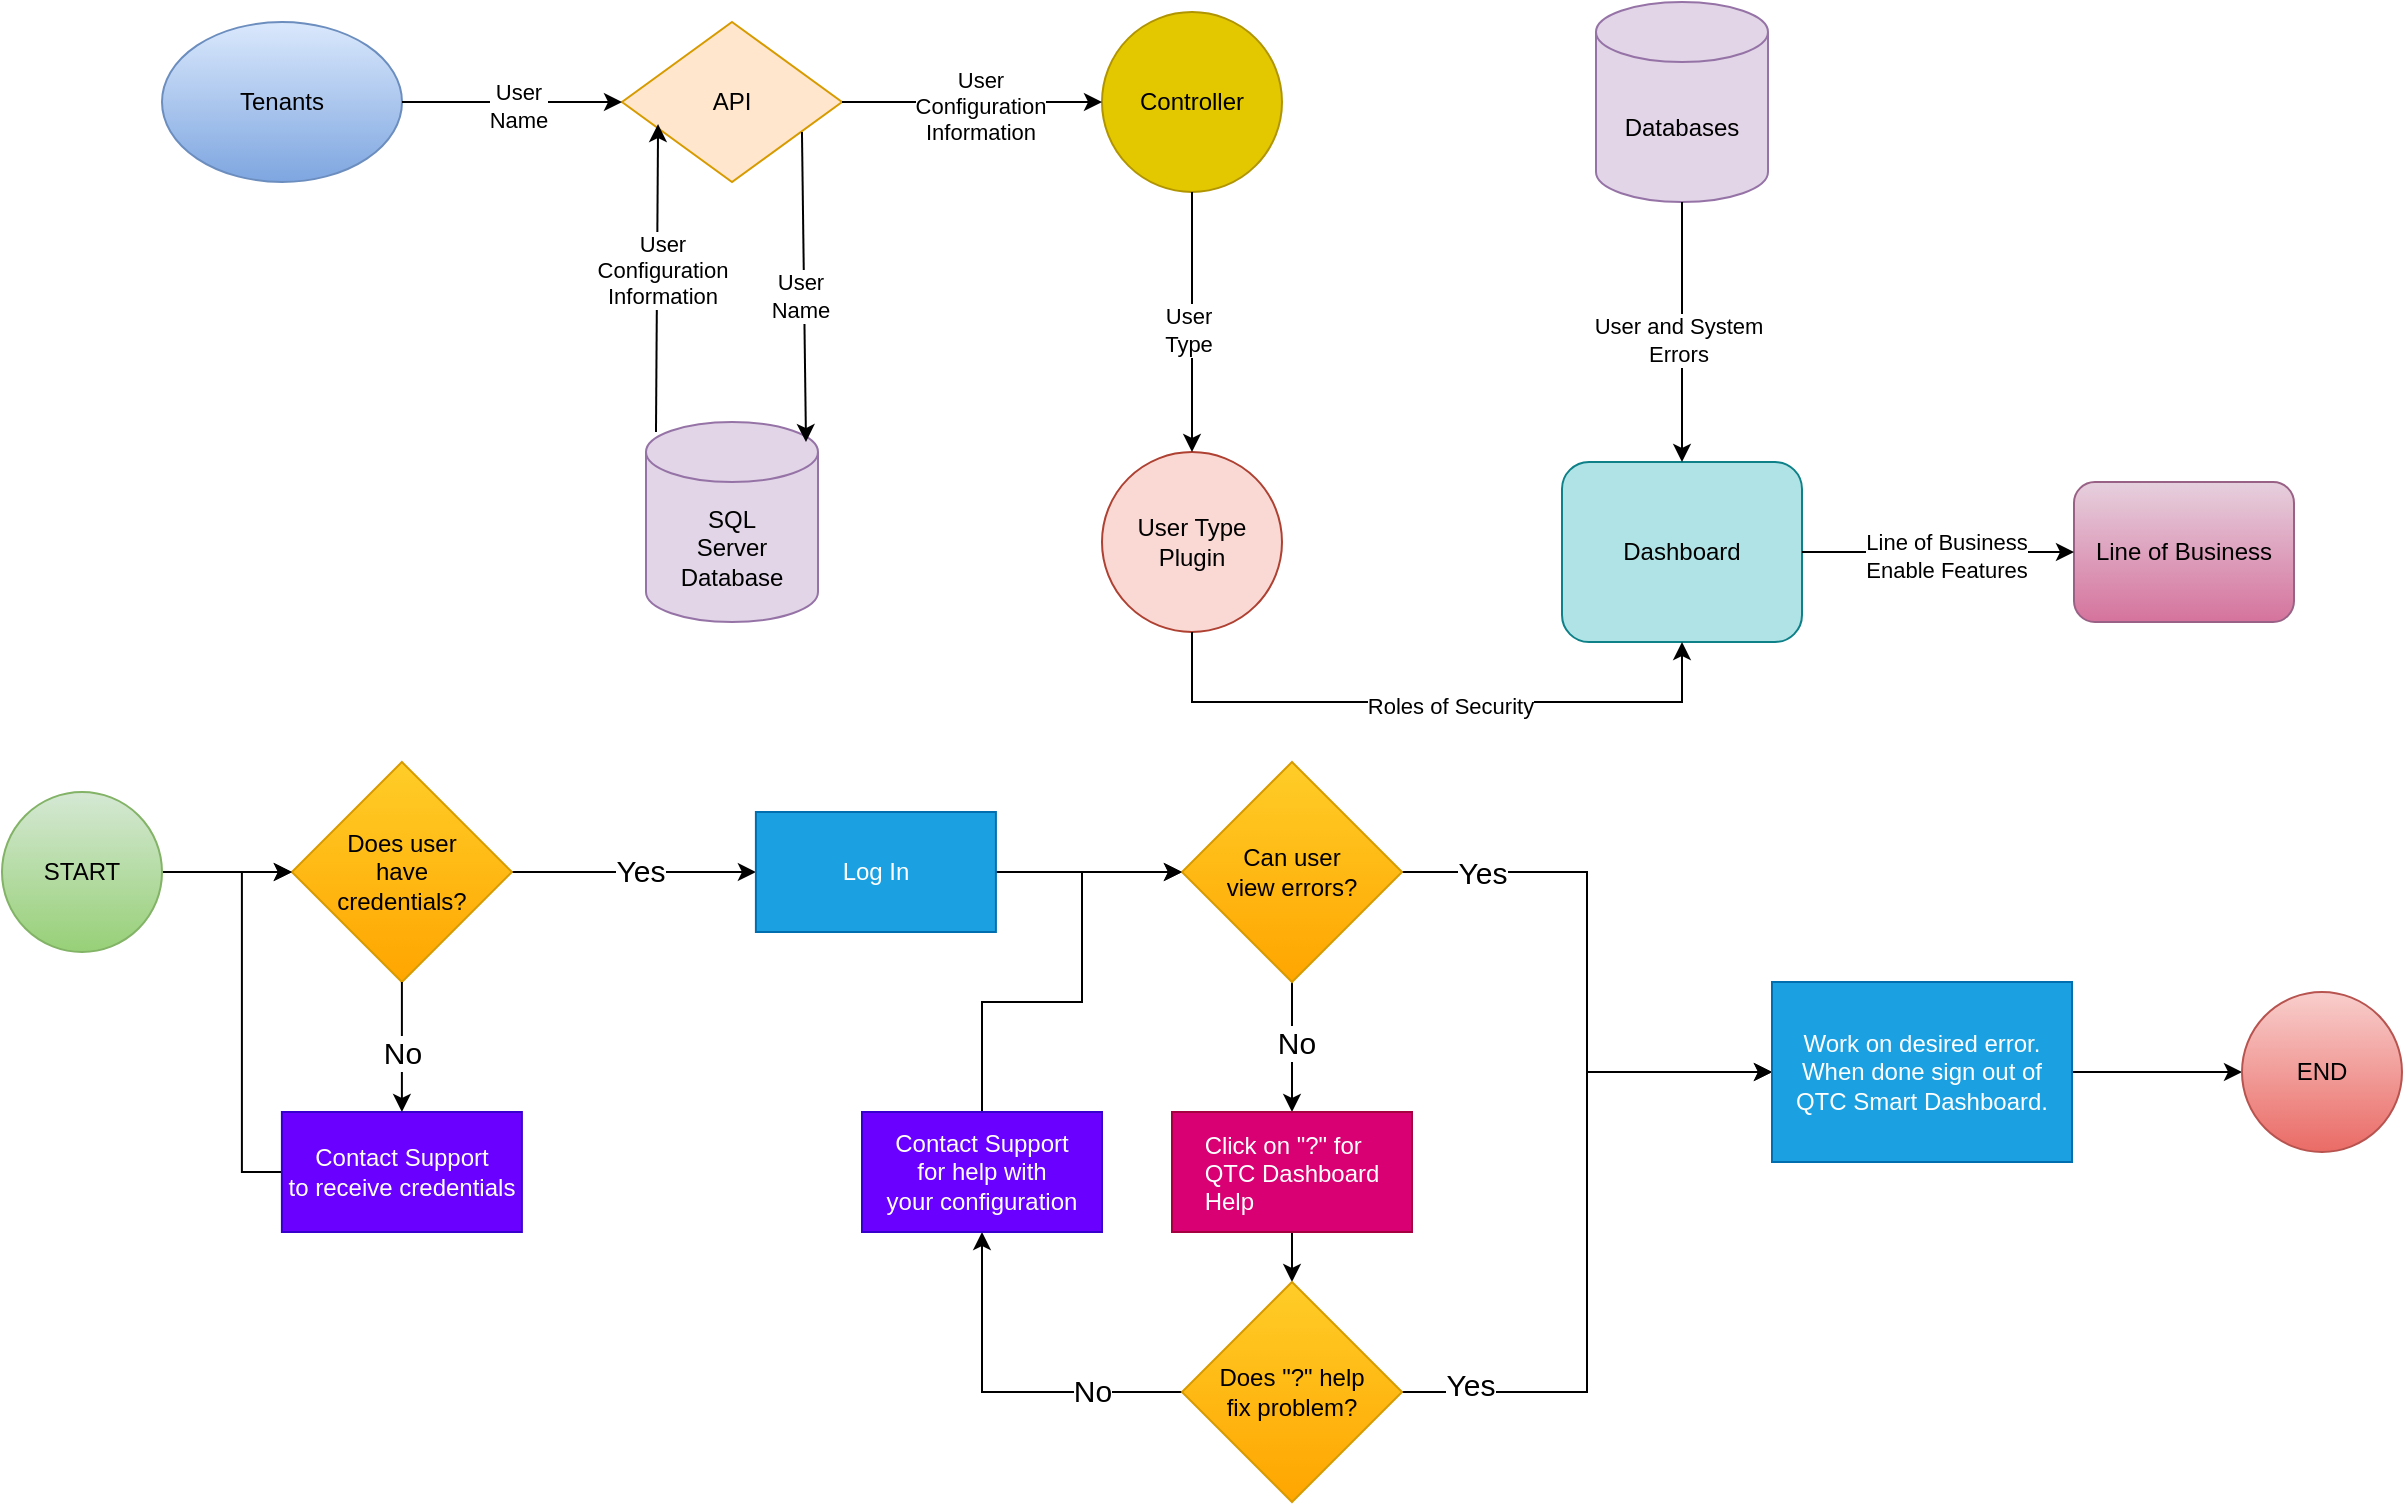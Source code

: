 <mxfile version="25.0.3">
  <diagram id="C5RBs43oDa-KdzZeNtuy" name="Page-1">
    <mxGraphModel dx="1080" dy="684" grid="1" gridSize="10" guides="1" tooltips="1" connect="1" arrows="1" fold="1" page="1" pageScale="1" pageWidth="1200" pageHeight="750" math="0" shadow="0">
      <root>
        <mxCell id="WIyWlLk6GJQsqaUBKTNV-0" />
        <mxCell id="WIyWlLk6GJQsqaUBKTNV-1" parent="WIyWlLk6GJQsqaUBKTNV-0" />
        <mxCell id="WIyWlLk6GJQsqaUBKTNV-3" value="Dashboard" style="rounded=1;whiteSpace=wrap;html=1;fontSize=12;glass=0;strokeWidth=1;shadow=0;fillColor=#b0e3e6;strokeColor=#0e8088;" parent="WIyWlLk6GJQsqaUBKTNV-1" vertex="1">
          <mxGeometry x="780" y="230" width="120" height="90" as="geometry" />
        </mxCell>
        <mxCell id="b7soAuhRAeHNu-KJXFQn-3" value="Databases" style="shape=cylinder3;whiteSpace=wrap;html=1;boundedLbl=1;backgroundOutline=1;size=15;fillColor=#e1d5e7;strokeColor=#9673a6;" vertex="1" parent="WIyWlLk6GJQsqaUBKTNV-1">
          <mxGeometry x="797" width="86" height="100" as="geometry" />
        </mxCell>
        <mxCell id="b7soAuhRAeHNu-KJXFQn-4" value="Line of Business" style="rounded=1;whiteSpace=wrap;html=1;fontSize=12;glass=0;strokeWidth=1;shadow=0;fillColor=#e6d0de;strokeColor=#996185;gradientColor=#d5739d;" vertex="1" parent="WIyWlLk6GJQsqaUBKTNV-1">
          <mxGeometry x="1036" y="240" width="110" height="70" as="geometry" />
        </mxCell>
        <mxCell id="b7soAuhRAeHNu-KJXFQn-5" value="User Type&lt;br&gt;Plugin&lt;span style=&quot;color: rgba(0, 0, 0, 0); font-family: monospace; font-size: 0px; text-align: start; text-wrap-mode: nowrap;&quot;&gt;%3CmxGraphModel%3E%3Croot%3E%3CmxCell%20id%3D%220%22%2F%3E%3CmxCell%20id%3D%221%22%20parent%3D%220%22%2F%3E%3CmxCell%20id%3D%222%22%20value%3D%22Dashboard%22%20style%3D%22rounded%3D1%3BwhiteSpace%3Dwrap%3Bhtml%3D1%3BfontSize%3D12%3Bglass%3D0%3BstrokeWidth%3D1%3Bshadow%3D0%3B%22%20vertex%3D%221%22%20parent%3D%221%22%3E%3CmxGeometry%20x%3D%22294%22%20y%3D%22370%22%20width%3D%22120%22%20height%3D%2290%22%20as%3D%22geometry%22%2F%3E%3C%2FmxCell%3E%3C%2Froot%3E%3C%2FmxGraphModel%3E&lt;/span&gt;" style="ellipse;whiteSpace=wrap;html=1;aspect=fixed;fillColor=#fad9d5;strokeColor=#ae4132;" vertex="1" parent="WIyWlLk6GJQsqaUBKTNV-1">
          <mxGeometry x="550" y="225" width="90" height="90" as="geometry" />
        </mxCell>
        <mxCell id="b7soAuhRAeHNu-KJXFQn-6" value="Controller" style="ellipse;whiteSpace=wrap;html=1;aspect=fixed;fillColor=#e3c800;strokeColor=#B09500;fontColor=#000000;" vertex="1" parent="WIyWlLk6GJQsqaUBKTNV-1">
          <mxGeometry x="550" y="5" width="90" height="90" as="geometry" />
        </mxCell>
        <mxCell id="b7soAuhRAeHNu-KJXFQn-7" value="API" style="rhombus;whiteSpace=wrap;html=1;fillColor=#ffe6cc;strokeColor=#d79b00;" vertex="1" parent="WIyWlLk6GJQsqaUBKTNV-1">
          <mxGeometry x="310" y="10" width="110" height="80" as="geometry" />
        </mxCell>
        <mxCell id="b7soAuhRAeHNu-KJXFQn-8" value="SQL&lt;br&gt;Server&lt;br&gt;Database" style="shape=cylinder3;whiteSpace=wrap;html=1;boundedLbl=1;backgroundOutline=1;size=15;fillColor=#e1d5e7;strokeColor=#9673a6;" vertex="1" parent="WIyWlLk6GJQsqaUBKTNV-1">
          <mxGeometry x="322" y="210" width="86" height="100" as="geometry" />
        </mxCell>
        <mxCell id="b7soAuhRAeHNu-KJXFQn-10" value="Tenants" style="ellipse;whiteSpace=wrap;html=1;fillColor=#dae8fc;gradientColor=#7ea6e0;strokeColor=#6c8ebf;" vertex="1" parent="WIyWlLk6GJQsqaUBKTNV-1">
          <mxGeometry x="80" y="10" width="120" height="80" as="geometry" />
        </mxCell>
        <mxCell id="b7soAuhRAeHNu-KJXFQn-11" value="" style="endArrow=classic;html=1;rounded=0;entryX=0;entryY=0.5;entryDx=0;entryDy=0;exitX=1;exitY=0.5;exitDx=0;exitDy=0;" edge="1" parent="WIyWlLk6GJQsqaUBKTNV-1" source="WIyWlLk6GJQsqaUBKTNV-3" target="b7soAuhRAeHNu-KJXFQn-4">
          <mxGeometry width="50" height="50" relative="1" as="geometry">
            <mxPoint x="700" y="290" as="sourcePoint" />
            <mxPoint x="750" y="240" as="targetPoint" />
          </mxGeometry>
        </mxCell>
        <mxCell id="b7soAuhRAeHNu-KJXFQn-12" value="Line of Business&lt;br&gt;Enable Features" style="edgeLabel;html=1;align=center;verticalAlign=middle;resizable=0;points=[];" vertex="1" connectable="0" parent="b7soAuhRAeHNu-KJXFQn-11">
          <mxGeometry x="0.059" y="-2" relative="1" as="geometry">
            <mxPoint as="offset" />
          </mxGeometry>
        </mxCell>
        <mxCell id="b7soAuhRAeHNu-KJXFQn-14" value="" style="endArrow=classic;html=1;rounded=0;exitX=0.5;exitY=1;exitDx=0;exitDy=0;exitPerimeter=0;entryX=0.5;entryY=0;entryDx=0;entryDy=0;" edge="1" parent="WIyWlLk6GJQsqaUBKTNV-1" source="b7soAuhRAeHNu-KJXFQn-3" target="WIyWlLk6GJQsqaUBKTNV-3">
          <mxGeometry width="50" height="50" relative="1" as="geometry">
            <mxPoint x="910" y="285" as="sourcePoint" />
            <mxPoint x="910" y="150" as="targetPoint" />
          </mxGeometry>
        </mxCell>
        <mxCell id="b7soAuhRAeHNu-KJXFQn-15" value="User and System&lt;br&gt;Errors" style="edgeLabel;html=1;align=center;verticalAlign=middle;resizable=0;points=[];" vertex="1" connectable="0" parent="b7soAuhRAeHNu-KJXFQn-14">
          <mxGeometry x="0.059" y="-2" relative="1" as="geometry">
            <mxPoint as="offset" />
          </mxGeometry>
        </mxCell>
        <mxCell id="b7soAuhRAeHNu-KJXFQn-16" value="" style="endArrow=classic;html=1;rounded=0;entryX=0.5;entryY=1;entryDx=0;entryDy=0;exitX=0.5;exitY=1;exitDx=0;exitDy=0;" edge="1" parent="WIyWlLk6GJQsqaUBKTNV-1" source="b7soAuhRAeHNu-KJXFQn-5" target="WIyWlLk6GJQsqaUBKTNV-3">
          <mxGeometry width="50" height="50" relative="1" as="geometry">
            <mxPoint x="680" y="320" as="sourcePoint" />
            <mxPoint x="595" y="440" as="targetPoint" />
            <Array as="points">
              <mxPoint x="595" y="350" />
              <mxPoint x="840" y="350" />
            </Array>
          </mxGeometry>
        </mxCell>
        <mxCell id="b7soAuhRAeHNu-KJXFQn-17" value="Roles of Security" style="edgeLabel;html=1;align=center;verticalAlign=middle;resizable=0;points=[];" vertex="1" connectable="0" parent="b7soAuhRAeHNu-KJXFQn-16">
          <mxGeometry x="0.059" y="-2" relative="1" as="geometry">
            <mxPoint as="offset" />
          </mxGeometry>
        </mxCell>
        <mxCell id="b7soAuhRAeHNu-KJXFQn-18" value="" style="endArrow=classic;html=1;rounded=0;" edge="1" parent="WIyWlLk6GJQsqaUBKTNV-1" source="b7soAuhRAeHNu-KJXFQn-6" target="b7soAuhRAeHNu-KJXFQn-5">
          <mxGeometry width="50" height="50" relative="1" as="geometry">
            <mxPoint x="595" y="100" as="sourcePoint" />
            <mxPoint x="660" y="140" as="targetPoint" />
          </mxGeometry>
        </mxCell>
        <mxCell id="b7soAuhRAeHNu-KJXFQn-19" value="User&lt;br&gt;Type" style="edgeLabel;html=1;align=center;verticalAlign=middle;resizable=0;points=[];" vertex="1" connectable="0" parent="b7soAuhRAeHNu-KJXFQn-18">
          <mxGeometry x="0.059" y="-2" relative="1" as="geometry">
            <mxPoint as="offset" />
          </mxGeometry>
        </mxCell>
        <mxCell id="b7soAuhRAeHNu-KJXFQn-21" value="" style="endArrow=classic;html=1;rounded=0;exitX=1;exitY=0.5;exitDx=0;exitDy=0;entryX=0;entryY=0.5;entryDx=0;entryDy=0;" edge="1" parent="WIyWlLk6GJQsqaUBKTNV-1" source="b7soAuhRAeHNu-KJXFQn-7" target="b7soAuhRAeHNu-KJXFQn-6">
          <mxGeometry width="50" height="50" relative="1" as="geometry">
            <mxPoint x="605" y="235" as="sourcePoint" />
            <mxPoint x="480" y="170" as="targetPoint" />
          </mxGeometry>
        </mxCell>
        <mxCell id="b7soAuhRAeHNu-KJXFQn-22" value="User&lt;br&gt;Configuration&lt;br&gt;Information" style="edgeLabel;html=1;align=center;verticalAlign=middle;resizable=0;points=[];" vertex="1" connectable="0" parent="b7soAuhRAeHNu-KJXFQn-21">
          <mxGeometry x="0.059" y="-2" relative="1" as="geometry">
            <mxPoint as="offset" />
          </mxGeometry>
        </mxCell>
        <mxCell id="b7soAuhRAeHNu-KJXFQn-23" value="" style="endArrow=classic;html=1;rounded=0;entryX=0.164;entryY=0.638;entryDx=0;entryDy=0;entryPerimeter=0;exitX=0.058;exitY=0.05;exitDx=0;exitDy=0;exitPerimeter=0;" edge="1" parent="WIyWlLk6GJQsqaUBKTNV-1" source="b7soAuhRAeHNu-KJXFQn-8" target="b7soAuhRAeHNu-KJXFQn-7">
          <mxGeometry width="50" height="50" relative="1" as="geometry">
            <mxPoint x="320" y="220" as="sourcePoint" />
            <mxPoint x="430" y="60" as="targetPoint" />
          </mxGeometry>
        </mxCell>
        <mxCell id="b7soAuhRAeHNu-KJXFQn-24" value="User&lt;br&gt;Configuration&lt;br&gt;Information" style="edgeLabel;html=1;align=center;verticalAlign=middle;resizable=0;points=[];" vertex="1" connectable="0" parent="b7soAuhRAeHNu-KJXFQn-23">
          <mxGeometry x="0.059" y="-2" relative="1" as="geometry">
            <mxPoint as="offset" />
          </mxGeometry>
        </mxCell>
        <mxCell id="b7soAuhRAeHNu-KJXFQn-25" value="" style="endArrow=classic;html=1;rounded=0;exitX=0.818;exitY=0.688;exitDx=0;exitDy=0;exitPerimeter=0;" edge="1" parent="WIyWlLk6GJQsqaUBKTNV-1" source="b7soAuhRAeHNu-KJXFQn-7">
          <mxGeometry width="50" height="50" relative="1" as="geometry">
            <mxPoint x="396" y="63" as="sourcePoint" />
            <mxPoint x="402" y="220" as="targetPoint" />
          </mxGeometry>
        </mxCell>
        <mxCell id="b7soAuhRAeHNu-KJXFQn-26" value="User&lt;br&gt;Name" style="edgeLabel;html=1;align=center;verticalAlign=middle;resizable=0;points=[];" vertex="1" connectable="0" parent="b7soAuhRAeHNu-KJXFQn-25">
          <mxGeometry x="0.059" y="-2" relative="1" as="geometry">
            <mxPoint as="offset" />
          </mxGeometry>
        </mxCell>
        <mxCell id="b7soAuhRAeHNu-KJXFQn-28" value="" style="endArrow=classic;html=1;rounded=0;entryX=0;entryY=0.5;entryDx=0;entryDy=0;exitX=1;exitY=0.5;exitDx=0;exitDy=0;" edge="1" parent="WIyWlLk6GJQsqaUBKTNV-1" source="b7soAuhRAeHNu-KJXFQn-10" target="b7soAuhRAeHNu-KJXFQn-7">
          <mxGeometry width="50" height="50" relative="1" as="geometry">
            <mxPoint x="240" y="130" as="sourcePoint" />
            <mxPoint x="430" y="60" as="targetPoint" />
          </mxGeometry>
        </mxCell>
        <mxCell id="b7soAuhRAeHNu-KJXFQn-29" value="User&lt;br&gt;Name" style="edgeLabel;html=1;align=center;verticalAlign=middle;resizable=0;points=[];" vertex="1" connectable="0" parent="b7soAuhRAeHNu-KJXFQn-28">
          <mxGeometry x="0.059" y="-2" relative="1" as="geometry">
            <mxPoint as="offset" />
          </mxGeometry>
        </mxCell>
        <mxCell id="b7soAuhRAeHNu-KJXFQn-32" style="edgeStyle=orthogonalEdgeStyle;rounded=0;orthogonalLoop=1;jettySize=auto;html=1;entryX=0;entryY=0.5;entryDx=0;entryDy=0;exitX=1;exitY=0.5;exitDx=0;exitDy=0;" edge="1" parent="WIyWlLk6GJQsqaUBKTNV-1" source="b7soAuhRAeHNu-KJXFQn-34" target="b7soAuhRAeHNu-KJXFQn-31">
          <mxGeometry relative="1" as="geometry">
            <mxPoint x="254.95" y="435" as="sourcePoint" />
          </mxGeometry>
        </mxCell>
        <mxCell id="b7soAuhRAeHNu-KJXFQn-33" value="&lt;font style=&quot;font-size: 15px;&quot;&gt;Yes&lt;/font&gt;" style="edgeLabel;html=1;align=center;verticalAlign=middle;resizable=0;points=[];" vertex="1" connectable="0" parent="b7soAuhRAeHNu-KJXFQn-32">
          <mxGeometry x="0.061" y="1" relative="1" as="geometry">
            <mxPoint x="-1" as="offset" />
          </mxGeometry>
        </mxCell>
        <mxCell id="b7soAuhRAeHNu-KJXFQn-43" style="edgeStyle=orthogonalEdgeStyle;rounded=0;orthogonalLoop=1;jettySize=auto;html=1;" edge="1" parent="WIyWlLk6GJQsqaUBKTNV-1" source="b7soAuhRAeHNu-KJXFQn-31" target="b7soAuhRAeHNu-KJXFQn-42">
          <mxGeometry relative="1" as="geometry" />
        </mxCell>
        <mxCell id="b7soAuhRAeHNu-KJXFQn-31" value="Log In" style="rounded=0;whiteSpace=wrap;html=1;fillColor=#1ba1e2;strokeColor=#006EAF;fontColor=#ffffff;" vertex="1" parent="WIyWlLk6GJQsqaUBKTNV-1">
          <mxGeometry x="376.95" y="405" width="120" height="60" as="geometry" />
        </mxCell>
        <mxCell id="b7soAuhRAeHNu-KJXFQn-34" value="Does user&lt;br&gt;have&lt;br&gt;credentials?" style="rhombus;whiteSpace=wrap;html=1;fillColor=#ffcd28;gradientColor=#ffa500;strokeColor=#d79b00;" vertex="1" parent="WIyWlLk6GJQsqaUBKTNV-1">
          <mxGeometry x="144.95" y="380" width="110" height="110" as="geometry" />
        </mxCell>
        <mxCell id="b7soAuhRAeHNu-KJXFQn-41" style="edgeStyle=orthogonalEdgeStyle;rounded=0;orthogonalLoop=1;jettySize=auto;html=1;entryX=0;entryY=0.5;entryDx=0;entryDy=0;" edge="1" parent="WIyWlLk6GJQsqaUBKTNV-1" source="b7soAuhRAeHNu-KJXFQn-37" target="b7soAuhRAeHNu-KJXFQn-34">
          <mxGeometry relative="1" as="geometry">
            <mxPoint x="94.95" y="445" as="targetPoint" />
            <Array as="points">
              <mxPoint x="119.95" y="585" />
              <mxPoint x="119.95" y="435" />
            </Array>
          </mxGeometry>
        </mxCell>
        <mxCell id="b7soAuhRAeHNu-KJXFQn-37" value="Contact Support&lt;br&gt;to receive credentials" style="rounded=0;whiteSpace=wrap;html=1;fillColor=#6a00ff;strokeColor=#3700CC;fontColor=#ffffff;" vertex="1" parent="WIyWlLk6GJQsqaUBKTNV-1">
          <mxGeometry x="139.95" y="555" width="120" height="60" as="geometry" />
        </mxCell>
        <mxCell id="b7soAuhRAeHNu-KJXFQn-38" style="edgeStyle=orthogonalEdgeStyle;rounded=0;orthogonalLoop=1;jettySize=auto;html=1;exitX=0.5;exitY=1;exitDx=0;exitDy=0;" edge="1" parent="WIyWlLk6GJQsqaUBKTNV-1" source="b7soAuhRAeHNu-KJXFQn-34" target="b7soAuhRAeHNu-KJXFQn-37">
          <mxGeometry relative="1" as="geometry">
            <mxPoint x="264.95" y="445" as="sourcePoint" />
            <mxPoint x="386.95" y="445" as="targetPoint" />
          </mxGeometry>
        </mxCell>
        <mxCell id="b7soAuhRAeHNu-KJXFQn-39" value="&lt;font style=&quot;font-size: 15px;&quot;&gt;No&lt;/font&gt;" style="edgeLabel;html=1;align=center;verticalAlign=middle;resizable=0;points=[];" vertex="1" connectable="0" parent="b7soAuhRAeHNu-KJXFQn-38">
          <mxGeometry x="0.061" y="1" relative="1" as="geometry">
            <mxPoint x="-1" as="offset" />
          </mxGeometry>
        </mxCell>
        <mxCell id="b7soAuhRAeHNu-KJXFQn-52" style="edgeStyle=orthogonalEdgeStyle;rounded=0;orthogonalLoop=1;jettySize=auto;html=1;" edge="1" parent="WIyWlLk6GJQsqaUBKTNV-1" source="b7soAuhRAeHNu-KJXFQn-42" target="b7soAuhRAeHNu-KJXFQn-49">
          <mxGeometry relative="1" as="geometry" />
        </mxCell>
        <mxCell id="b7soAuhRAeHNu-KJXFQn-58" value="&lt;font style=&quot;font-size: 15px;&quot;&gt;Yes&lt;/font&gt;" style="edgeLabel;html=1;align=center;verticalAlign=middle;resizable=0;points=[];" vertex="1" connectable="0" parent="b7soAuhRAeHNu-KJXFQn-52">
          <mxGeometry x="-0.531" relative="1" as="geometry">
            <mxPoint x="-27" as="offset" />
          </mxGeometry>
        </mxCell>
        <mxCell id="b7soAuhRAeHNu-KJXFQn-56" style="edgeStyle=orthogonalEdgeStyle;rounded=0;orthogonalLoop=1;jettySize=auto;html=1;" edge="1" parent="WIyWlLk6GJQsqaUBKTNV-1" source="b7soAuhRAeHNu-KJXFQn-42" target="b7soAuhRAeHNu-KJXFQn-46">
          <mxGeometry relative="1" as="geometry" />
        </mxCell>
        <mxCell id="b7soAuhRAeHNu-KJXFQn-57" value="&lt;font style=&quot;font-size: 15px;&quot;&gt;No&lt;/font&gt;" style="edgeLabel;html=1;align=center;verticalAlign=middle;resizable=0;points=[];" vertex="1" connectable="0" parent="b7soAuhRAeHNu-KJXFQn-56">
          <mxGeometry x="-0.087" y="2" relative="1" as="geometry">
            <mxPoint as="offset" />
          </mxGeometry>
        </mxCell>
        <mxCell id="b7soAuhRAeHNu-KJXFQn-42" value="Can user&lt;br&gt;view errors?" style="rhombus;whiteSpace=wrap;html=1;fillColor=#ffcd28;gradientColor=#ffa500;strokeColor=#d79b00;" vertex="1" parent="WIyWlLk6GJQsqaUBKTNV-1">
          <mxGeometry x="590" y="380" width="110" height="110" as="geometry" />
        </mxCell>
        <mxCell id="b7soAuhRAeHNu-KJXFQn-59" style="edgeStyle=orthogonalEdgeStyle;rounded=0;orthogonalLoop=1;jettySize=auto;html=1;" edge="1" parent="WIyWlLk6GJQsqaUBKTNV-1" source="b7soAuhRAeHNu-KJXFQn-46" target="b7soAuhRAeHNu-KJXFQn-48">
          <mxGeometry relative="1" as="geometry" />
        </mxCell>
        <mxCell id="b7soAuhRAeHNu-KJXFQn-46" value="&lt;p style=&quot;margin: 0px; font-variant-numeric: normal; font-variant-east-asian: normal; font-variant-alternates: normal; font-size-adjust: none; font-kerning: auto; font-optical-sizing: auto; font-feature-settings: normal; font-variation-settings: normal; font-variant-position: normal; font-variant-emoji: normal; font-stretch: normal; line-height: normal; text-align: start;&quot; class=&quot;p1&quot;&gt;Click on &quot;?&quot; for&lt;br&gt;QTC Dashboard&lt;br&gt;Help&lt;/p&gt;" style="rounded=0;whiteSpace=wrap;html=1;fillColor=#d80073;fontColor=#ffffff;strokeColor=#A50040;" vertex="1" parent="WIyWlLk6GJQsqaUBKTNV-1">
          <mxGeometry x="585" y="555" width="120" height="60" as="geometry" />
        </mxCell>
        <mxCell id="b7soAuhRAeHNu-KJXFQn-64" style="edgeStyle=orthogonalEdgeStyle;rounded=0;orthogonalLoop=1;jettySize=auto;html=1;" edge="1" parent="WIyWlLk6GJQsqaUBKTNV-1" source="b7soAuhRAeHNu-KJXFQn-48" target="b7soAuhRAeHNu-KJXFQn-51">
          <mxGeometry relative="1" as="geometry" />
        </mxCell>
        <mxCell id="b7soAuhRAeHNu-KJXFQn-68" value="&lt;font style=&quot;font-size: 15px;&quot;&gt;No&lt;/font&gt;" style="edgeLabel;html=1;align=center;verticalAlign=middle;resizable=0;points=[];" vertex="1" connectable="0" parent="b7soAuhRAeHNu-KJXFQn-64">
          <mxGeometry x="-0.497" y="-1" relative="1" as="geometry">
            <mxPoint as="offset" />
          </mxGeometry>
        </mxCell>
        <mxCell id="b7soAuhRAeHNu-KJXFQn-66" style="edgeStyle=orthogonalEdgeStyle;rounded=0;orthogonalLoop=1;jettySize=auto;html=1;entryX=0;entryY=0.5;entryDx=0;entryDy=0;" edge="1" parent="WIyWlLk6GJQsqaUBKTNV-1" source="b7soAuhRAeHNu-KJXFQn-48" target="b7soAuhRAeHNu-KJXFQn-49">
          <mxGeometry relative="1" as="geometry" />
        </mxCell>
        <mxCell id="b7soAuhRAeHNu-KJXFQn-67" value="&lt;font style=&quot;font-size: 15px;&quot;&gt;Yes&lt;/font&gt;" style="edgeLabel;html=1;align=center;verticalAlign=middle;resizable=0;points=[];" vertex="1" connectable="0" parent="b7soAuhRAeHNu-KJXFQn-66">
          <mxGeometry x="-0.807" y="4" relative="1" as="geometry">
            <mxPoint as="offset" />
          </mxGeometry>
        </mxCell>
        <mxCell id="b7soAuhRAeHNu-KJXFQn-48" value="Does &quot;?&quot; help&lt;br&gt;fix problem?" style="rhombus;whiteSpace=wrap;html=1;fillColor=#ffcd28;gradientColor=#ffa500;strokeColor=#d79b00;" vertex="1" parent="WIyWlLk6GJQsqaUBKTNV-1">
          <mxGeometry x="590" y="640" width="110" height="110" as="geometry" />
        </mxCell>
        <mxCell id="b7soAuhRAeHNu-KJXFQn-69" style="edgeStyle=orthogonalEdgeStyle;rounded=0;orthogonalLoop=1;jettySize=auto;html=1;" edge="1" parent="WIyWlLk6GJQsqaUBKTNV-1" source="b7soAuhRAeHNu-KJXFQn-49" target="b7soAuhRAeHNu-KJXFQn-62">
          <mxGeometry relative="1" as="geometry" />
        </mxCell>
        <mxCell id="b7soAuhRAeHNu-KJXFQn-49" value="Work on desired error.&lt;br&gt;When done sign out of&lt;br&gt;QTC Smart Dashboard." style="rounded=0;whiteSpace=wrap;html=1;fillColor=#1ba1e2;strokeColor=#006EAF;fontColor=#ffffff;" vertex="1" parent="WIyWlLk6GJQsqaUBKTNV-1">
          <mxGeometry x="885" y="490" width="150" height="90" as="geometry" />
        </mxCell>
        <mxCell id="b7soAuhRAeHNu-KJXFQn-65" style="edgeStyle=orthogonalEdgeStyle;rounded=0;orthogonalLoop=1;jettySize=auto;html=1;entryX=0;entryY=0.5;entryDx=0;entryDy=0;" edge="1" parent="WIyWlLk6GJQsqaUBKTNV-1" source="b7soAuhRAeHNu-KJXFQn-51" target="b7soAuhRAeHNu-KJXFQn-42">
          <mxGeometry relative="1" as="geometry">
            <Array as="points">
              <mxPoint x="490" y="500" />
              <mxPoint x="540" y="500" />
              <mxPoint x="540" y="435" />
            </Array>
          </mxGeometry>
        </mxCell>
        <mxCell id="b7soAuhRAeHNu-KJXFQn-51" value="Contact Support&lt;br&gt;for help with&lt;br&gt;your configuration" style="rounded=0;whiteSpace=wrap;html=1;fillColor=#6a00ff;strokeColor=#3700CC;fontColor=#ffffff;" vertex="1" parent="WIyWlLk6GJQsqaUBKTNV-1">
          <mxGeometry x="430" y="555" width="120" height="60" as="geometry" />
        </mxCell>
        <mxCell id="b7soAuhRAeHNu-KJXFQn-70" style="edgeStyle=orthogonalEdgeStyle;rounded=0;orthogonalLoop=1;jettySize=auto;html=1;entryX=0;entryY=0.5;entryDx=0;entryDy=0;" edge="1" parent="WIyWlLk6GJQsqaUBKTNV-1" source="b7soAuhRAeHNu-KJXFQn-61" target="b7soAuhRAeHNu-KJXFQn-34">
          <mxGeometry relative="1" as="geometry" />
        </mxCell>
        <mxCell id="b7soAuhRAeHNu-KJXFQn-61" value="START" style="ellipse;whiteSpace=wrap;html=1;aspect=fixed;fillColor=#d5e8d4;gradientColor=#97d077;strokeColor=#82b366;" vertex="1" parent="WIyWlLk6GJQsqaUBKTNV-1">
          <mxGeometry y="395" width="80" height="80" as="geometry" />
        </mxCell>
        <mxCell id="b7soAuhRAeHNu-KJXFQn-62" value="END" style="ellipse;whiteSpace=wrap;html=1;aspect=fixed;fillColor=#f8cecc;strokeColor=#b85450;gradientColor=#ea6b66;" vertex="1" parent="WIyWlLk6GJQsqaUBKTNV-1">
          <mxGeometry x="1120" y="495" width="80" height="80" as="geometry" />
        </mxCell>
      </root>
    </mxGraphModel>
  </diagram>
</mxfile>
